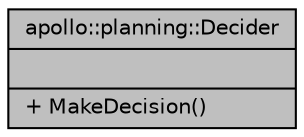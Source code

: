digraph "apollo::planning::Decider"
{
  edge [fontname="Helvetica",fontsize="10",labelfontname="Helvetica",labelfontsize="10"];
  node [fontname="Helvetica",fontsize="10",shape=record];
  Node1 [label="{apollo::planning::Decider\n||+ MakeDecision()\l}",height=0.2,width=0.4,color="black", fillcolor="grey75", style="filled" fontcolor="black"];
}
